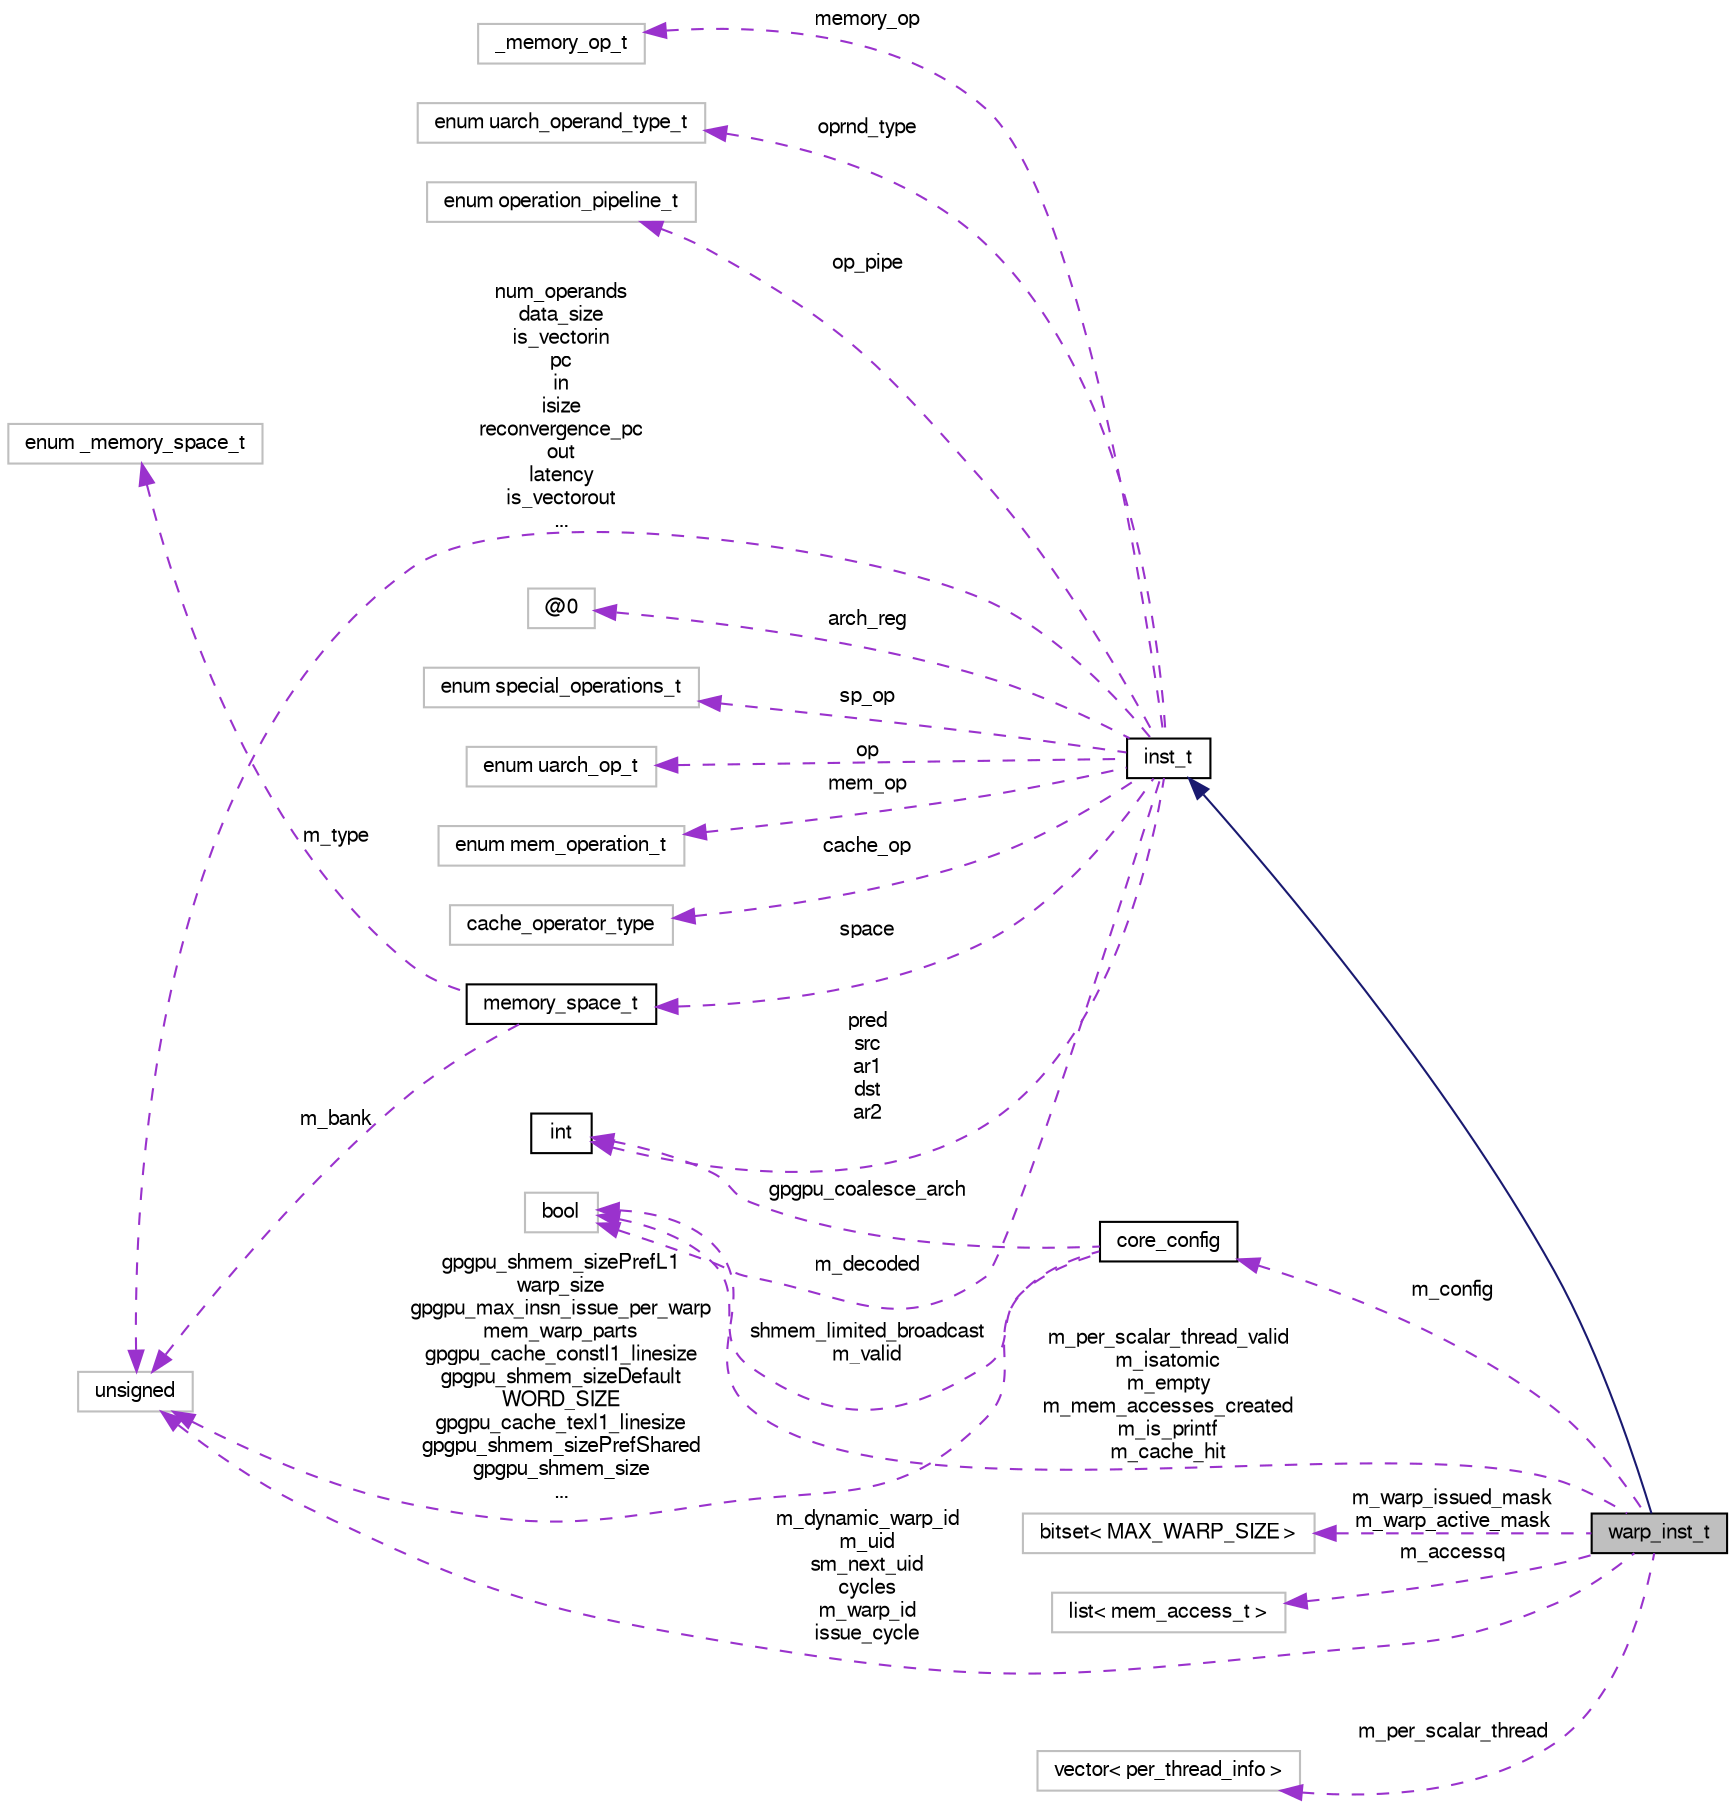 digraph G
{
  bgcolor="transparent";
  edge [fontname="FreeSans",fontsize="10",labelfontname="FreeSans",labelfontsize="10"];
  node [fontname="FreeSans",fontsize="10",shape=record];
  rankdir=LR;
  Node1 [label="warp_inst_t",height=0.2,width=0.4,color="black", fillcolor="grey75", style="filled" fontcolor="black"];
  Node2 -> Node1 [dir=back,color="midnightblue",fontsize="10",style="solid",fontname="FreeSans"];
  Node2 [label="inst_t",height=0.2,width=0.4,color="black",URL="$classinst__t.html"];
  Node3 -> Node2 [dir=back,color="darkorchid3",fontsize="10",style="dashed",label="arch_reg",fontname="FreeSans"];
  Node3 [label="@0",height=0.2,width=0.4,color="grey75"];
  Node4 -> Node2 [dir=back,color="darkorchid3",fontsize="10",style="dashed",label="sp_op",fontname="FreeSans"];
  Node4 [label="enum special_operations_t",height=0.2,width=0.4,color="grey75"];
  Node5 -> Node2 [dir=back,color="darkorchid3",fontsize="10",style="dashed",label="op",fontname="FreeSans"];
  Node5 [label="enum uarch_op_t",height=0.2,width=0.4,color="grey75"];
  Node6 -> Node2 [dir=back,color="darkorchid3",fontsize="10",style="dashed",label="mem_op",fontname="FreeSans"];
  Node6 [label="enum mem_operation_t",height=0.2,width=0.4,color="grey75"];
  Node7 -> Node2 [dir=back,color="darkorchid3",fontsize="10",style="dashed",label="cache_op",fontname="FreeSans"];
  Node7 [label="cache_operator_type",height=0.2,width=0.4,color="grey75"];
  Node8 -> Node2 [dir=back,color="darkorchid3",fontsize="10",style="dashed",label="space",fontname="FreeSans"];
  Node8 [label="memory_space_t",height=0.2,width=0.4,color="black",URL="$classmemory__space__t.html"];
  Node9 -> Node8 [dir=back,color="darkorchid3",fontsize="10",style="dashed",label="m_type",fontname="FreeSans"];
  Node9 [label="enum _memory_space_t",height=0.2,width=0.4,color="grey75"];
  Node10 -> Node8 [dir=back,color="darkorchid3",fontsize="10",style="dashed",label="m_bank",fontname="FreeSans"];
  Node10 [label="unsigned",height=0.2,width=0.4,color="grey75"];
  Node11 -> Node2 [dir=back,color="darkorchid3",fontsize="10",style="dashed",label="pred\nsrc\nar1\ndst\nar2",fontname="FreeSans"];
  Node11 [label="int",height=0.2,width=0.4,color="black",URL="$classint.html"];
  Node12 -> Node2 [dir=back,color="darkorchid3",fontsize="10",style="dashed",label="memory_op",fontname="FreeSans"];
  Node12 [label="_memory_op_t",height=0.2,width=0.4,color="grey75"];
  Node13 -> Node2 [dir=back,color="darkorchid3",fontsize="10",style="dashed",label="m_decoded",fontname="FreeSans"];
  Node13 [label="bool",height=0.2,width=0.4,color="grey75"];
  Node14 -> Node2 [dir=back,color="darkorchid3",fontsize="10",style="dashed",label="oprnd_type",fontname="FreeSans"];
  Node14 [label="enum uarch_operand_type_t",height=0.2,width=0.4,color="grey75"];
  Node10 -> Node2 [dir=back,color="darkorchid3",fontsize="10",style="dashed",label="num_operands\ndata_size\nis_vectorin\npc\nin\nisize\nreconvergence_pc\nout\nlatency\nis_vectorout\n...",fontname="FreeSans"];
  Node15 -> Node2 [dir=back,color="darkorchid3",fontsize="10",style="dashed",label="op_pipe",fontname="FreeSans"];
  Node15 [label="enum operation_pipeline_t",height=0.2,width=0.4,color="grey75"];
  Node16 -> Node1 [dir=back,color="darkorchid3",fontsize="10",style="dashed",label="m_warp_issued_mask\nm_warp_active_mask",fontname="FreeSans"];
  Node16 [label="bitset\< MAX_WARP_SIZE \>",height=0.2,width=0.4,color="grey75"];
  Node17 -> Node1 [dir=back,color="darkorchid3",fontsize="10",style="dashed",label="m_accessq",fontname="FreeSans"];
  Node17 [label="list\< mem_access_t \>",height=0.2,width=0.4,color="grey75"];
  Node18 -> Node1 [dir=back,color="darkorchid3",fontsize="10",style="dashed",label="m_config",fontname="FreeSans"];
  Node18 [label="core_config",height=0.2,width=0.4,color="black",URL="$structcore__config.html"];
  Node11 -> Node18 [dir=back,color="darkorchid3",fontsize="10",style="dashed",label="gpgpu_coalesce_arch",fontname="FreeSans"];
  Node13 -> Node18 [dir=back,color="darkorchid3",fontsize="10",style="dashed",label="shmem_limited_broadcast\nm_valid",fontname="FreeSans"];
  Node10 -> Node18 [dir=back,color="darkorchid3",fontsize="10",style="dashed",label="gpgpu_shmem_sizePrefL1\nwarp_size\ngpgpu_max_insn_issue_per_warp\nmem_warp_parts\ngpgpu_cache_constl1_linesize\ngpgpu_shmem_sizeDefault\nWORD_SIZE\ngpgpu_cache_texl1_linesize\ngpgpu_shmem_sizePrefShared\ngpgpu_shmem_size\n...",fontname="FreeSans"];
  Node13 -> Node1 [dir=back,color="darkorchid3",fontsize="10",style="dashed",label="m_per_scalar_thread_valid\nm_isatomic\nm_empty\nm_mem_accesses_created\nm_is_printf\nm_cache_hit",fontname="FreeSans"];
  Node19 -> Node1 [dir=back,color="darkorchid3",fontsize="10",style="dashed",label="m_per_scalar_thread",fontname="FreeSans"];
  Node19 [label="vector\< per_thread_info \>",height=0.2,width=0.4,color="grey75"];
  Node10 -> Node1 [dir=back,color="darkorchid3",fontsize="10",style="dashed",label="m_dynamic_warp_id\nm_uid\nsm_next_uid\ncycles\nm_warp_id\nissue_cycle",fontname="FreeSans"];
}
